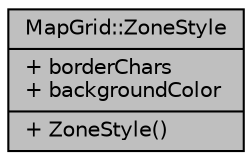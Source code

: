 digraph "MapGrid::ZoneStyle"
{
 // LATEX_PDF_SIZE
  edge [fontname="Helvetica",fontsize="10",labelfontname="Helvetica",labelfontsize="10"];
  node [fontname="Helvetica",fontsize="10",shape=record];
  Node1 [label="{MapGrid::ZoneStyle\n|+ borderChars\l+ backgroundColor\l|+ ZoneStyle()\l}",height=0.2,width=0.4,color="black", fillcolor="grey75", style="filled", fontcolor="black",tooltip=" "];
}
